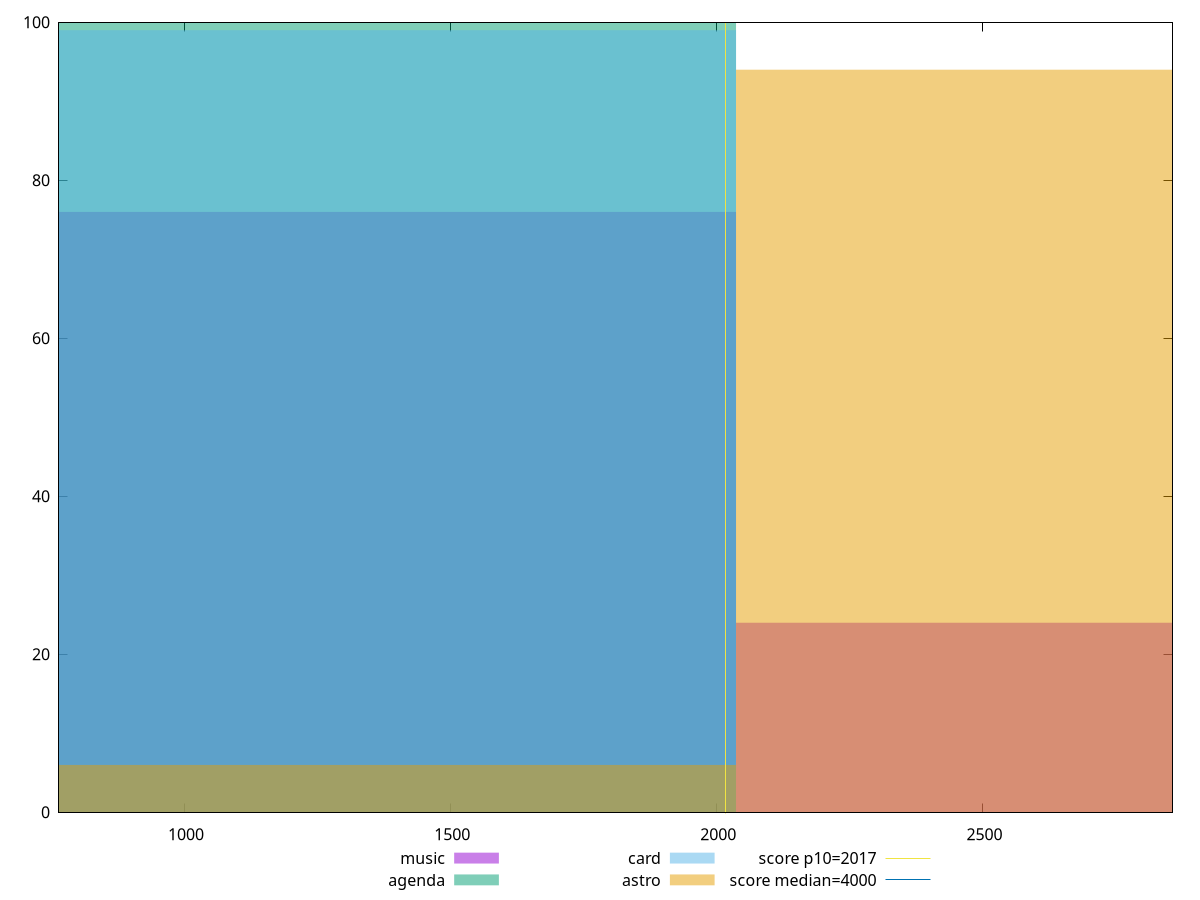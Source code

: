 reset

$music <<EOF
2715.9620546776473 24
1357.9810273388237 76
EOF

$agenda <<EOF
1357.9810273388237 100
EOF

$card <<EOF
1357.9810273388237 99
EOF

$astro <<EOF
2715.9620546776473 94
1357.9810273388237 6
EOF

set key outside below
set boxwidth 1357.9810273388237
set xrange [764.9520000000005:2857.007999999998]
set yrange [0:100]
set trange [0:100]
set style fill transparent solid 0.5 noborder

set parametric
set terminal svg size 640, 520 enhanced background rgb 'white'
set output "reports/report_00030_2021-02-24T20-42-31.540Z/mainthread-work-breakdown/comparison/histogram/all_raw.svg"

plot $music title "music" with boxes, \
     $agenda title "agenda" with boxes, \
     $card title "card" with boxes, \
     $astro title "astro" with boxes, \
     2017,t title "score p10=2017", \
     4000,t title "score median=4000"

reset

